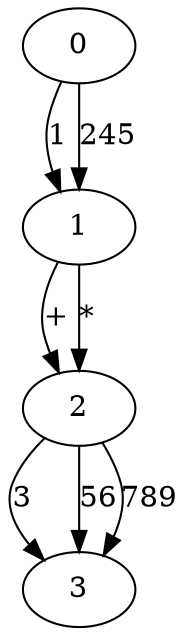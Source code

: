 digraph g
{
0;1;2;3;
0 -> 1 [label="1"]
0 -> 1 [label="245"]
1 -> 2 [label="+"]
1 -> 2 [label="*"]
2 -> 3 [label="3"]
2 -> 3 [label="56"]
2 -> 3 [label="789"]
}
